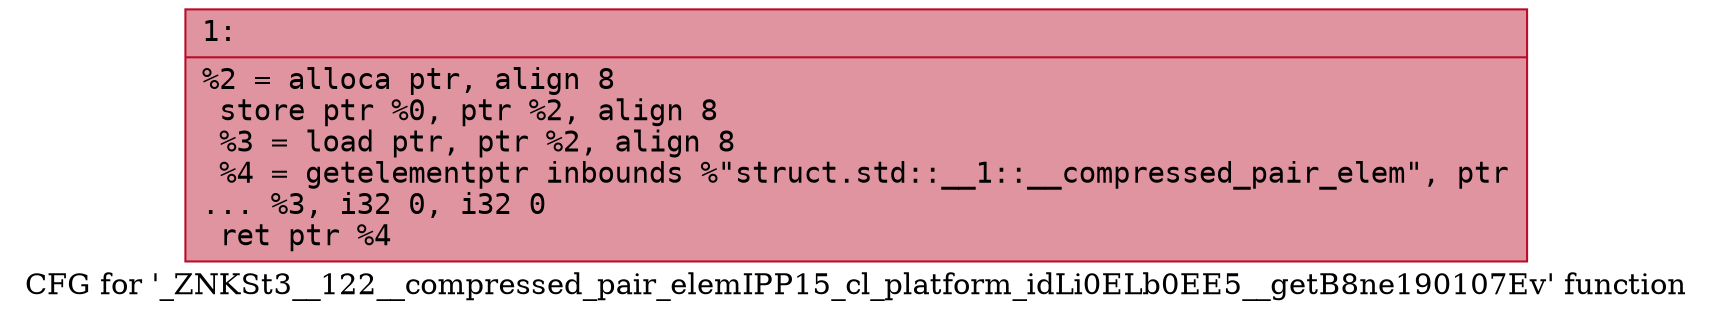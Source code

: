 digraph "CFG for '_ZNKSt3__122__compressed_pair_elemIPP15_cl_platform_idLi0ELb0EE5__getB8ne190107Ev' function" {
	label="CFG for '_ZNKSt3__122__compressed_pair_elemIPP15_cl_platform_idLi0ELb0EE5__getB8ne190107Ev' function";

	Node0x600000635db0 [shape=record,color="#b70d28ff", style=filled, fillcolor="#b70d2870" fontname="Courier",label="{1:\l|  %2 = alloca ptr, align 8\l  store ptr %0, ptr %2, align 8\l  %3 = load ptr, ptr %2, align 8\l  %4 = getelementptr inbounds %\"struct.std::__1::__compressed_pair_elem\", ptr\l... %3, i32 0, i32 0\l  ret ptr %4\l}"];
}

